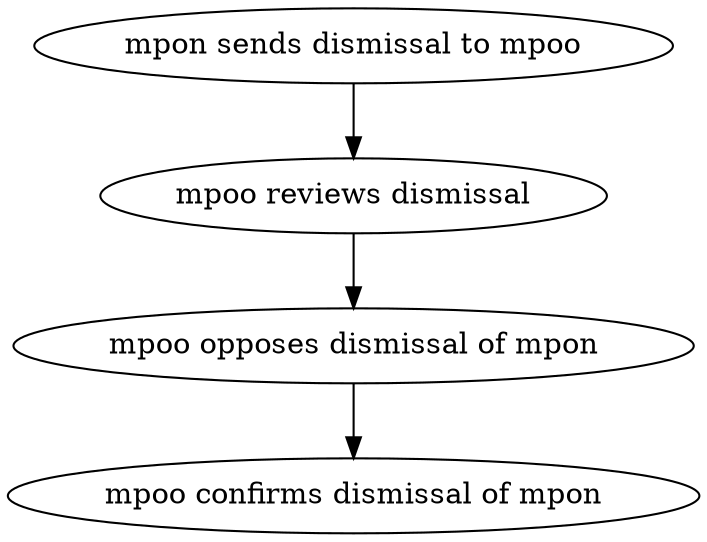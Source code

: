 strict digraph "doc-10.1" {
	graph [name="doc-10.1"];
	"mpon sends dismissal to mpoo"	[attrs="{'type': 'Activity', 'label': 'mpon sends dismissal to mpoo'}"];
	"mpoo reviews dismissal"	[attrs="{'type': 'Activity', 'label': 'mpoo reviews dismissal'}"];
	"mpon sends dismissal to mpoo" -> "mpoo reviews dismissal"	[attrs="{'type': 'flow', 'label': 'flow'}"];
	"mpoo opposes dismissal of mpon"	[attrs="{'type': 'Activity', 'label': 'mpoo opposes dismissal of mpon'}"];
	"mpoo reviews dismissal" -> "mpoo opposes dismissal of mpon"	[attrs="{'type': 'flow', 'label': 'flow'}"];
	"mpoo confirms dismissal of mpon"	[attrs="{'type': 'Activity', 'label': 'mpoo confirms dismissal of mpon'}"];
	"mpoo opposes dismissal of mpon" -> "mpoo confirms dismissal of mpon"	[attrs="{'type': 'flow', 'label': 'flow'}"];
}
